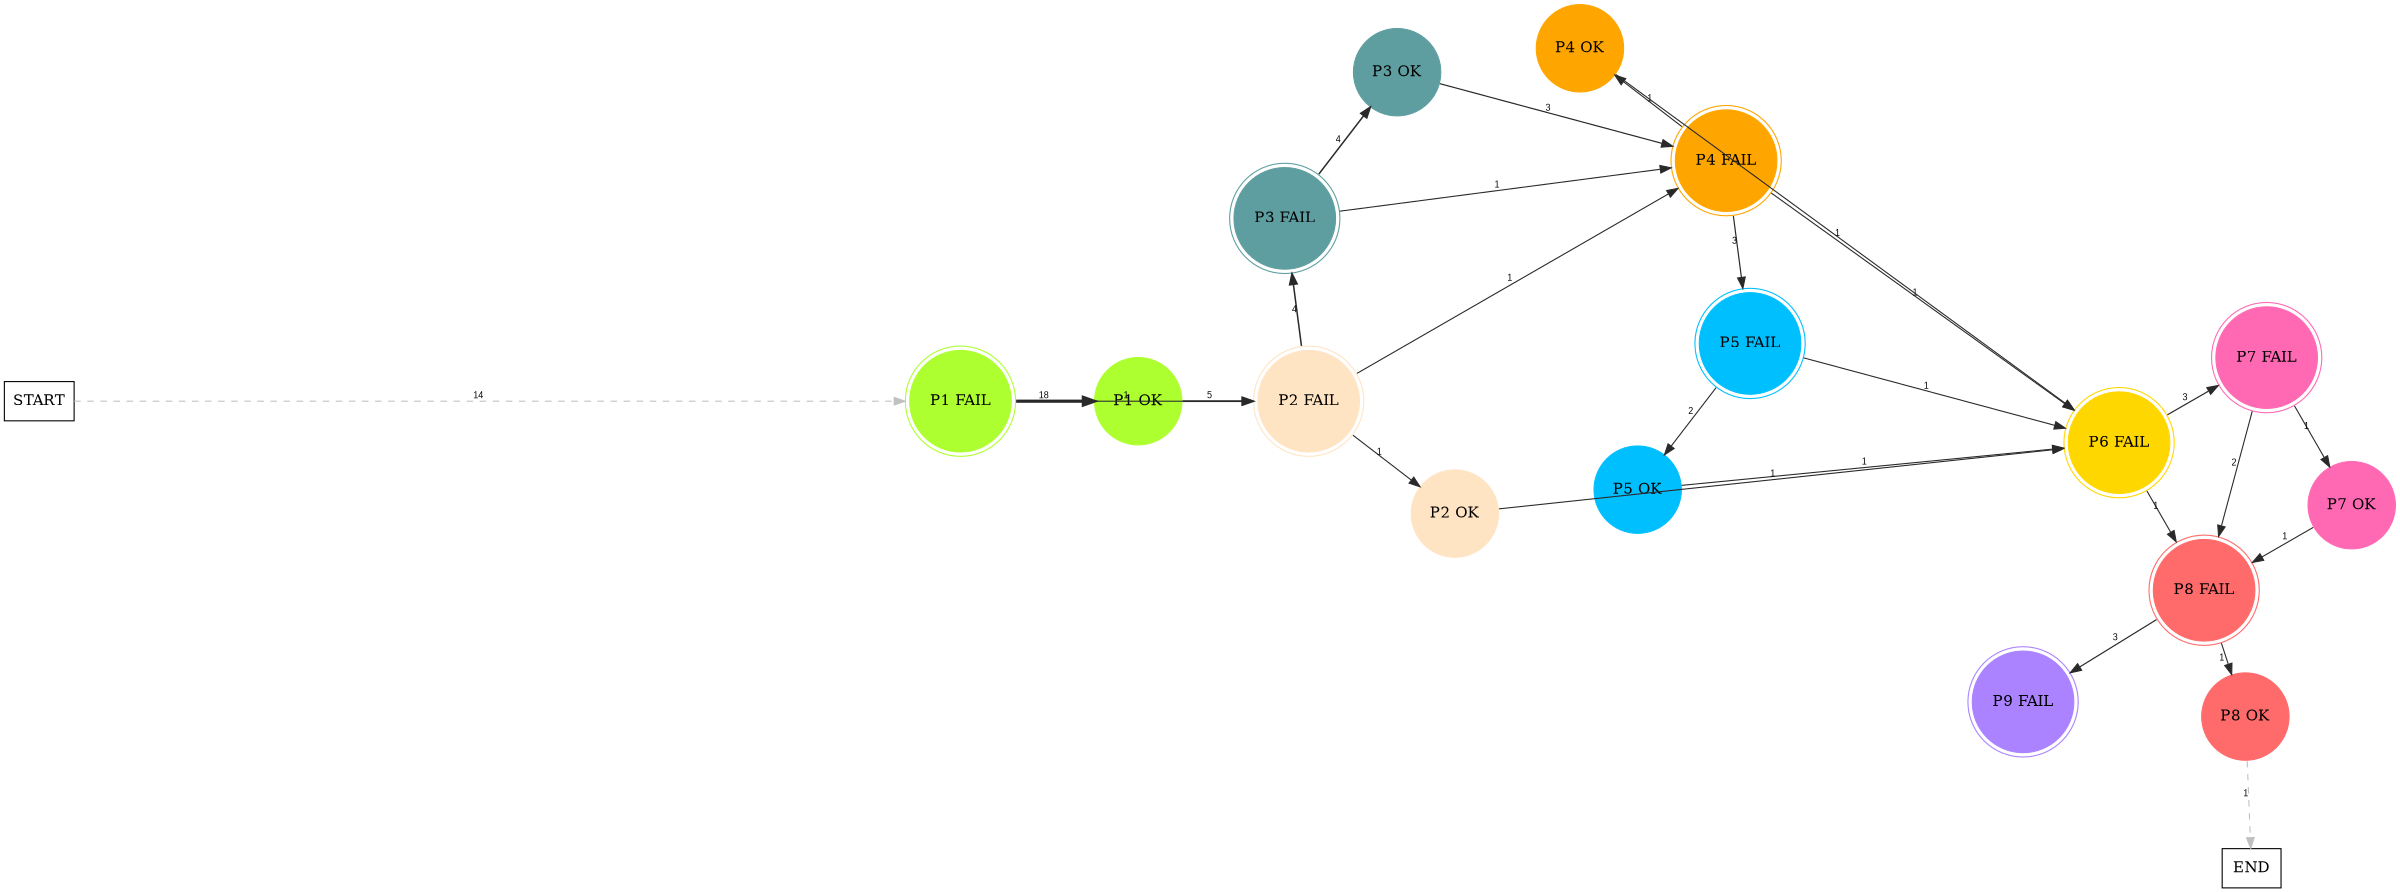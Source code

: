 digraph graphname {
	dpi = 150
	size="16,11!";
	margin = 0;
layout=circo;
"P1 FAIL" [shape=circle, color=greenyellow, peripheries=2, style=filled]"P1 OK" [shape=circle, color=greenyellow, style=filled]"P2 FAIL" [shape=circle, color=bisque, peripheries=2, style=filled]"P3 FAIL" [shape=circle, color=cadetblue, peripheries=2, style=filled]"P4 FAIL" [shape=circle, color=orange, peripheries=2, style=filled]"P3 OK" [shape=circle, color=cadetblue, style=filled]"P5 FAIL" [shape=circle, color=deepskyblue, peripheries=2, style=filled]"P6 FAIL" [shape=circle, color=gold, peripheries=2, style=filled]"P7 FAIL" [shape=circle, color=hotpink, peripheries=2, style=filled]"P8 FAIL" [shape=circle, color=indianred1, peripheries=2, style=filled]"P9 FAIL" [shape=circle, color=mediumpurple1, peripheries=2, style=filled]"P5 OK" [shape=circle, color=deepskyblue, style=filled]"P4 OK" [shape=circle, color=orange, style=filled]"P7 OK" [shape=circle, color=hotpink, style=filled]"P2 OK" [shape=circle, color=bisque, style=filled]"P8 OK" [shape=circle, color=indianred1, style=filled]"START" [shape=box, fillcolor=white, style=filled, color=black]"END" [shape=box, fillcolor=white, style=filled, color=black]"P1 FAIL" -> "P1 OK" [ color=grey16 penwidth = "2.8903717578961645"label ="18" labelfloat=false fontname="Arial" fontsize=8]
"P1 FAIL" -> "P2 FAIL" [ color=grey16 penwidth = "1"label ="1" labelfloat=false fontname="Arial" fontsize=8]
"P1 OK" -> "P2 FAIL" [ color=grey16 penwidth = "1.6094379124341003"label ="5" labelfloat=false fontname="Arial" fontsize=8]
"P2 FAIL" -> "P3 FAIL" [ color=grey16 penwidth = "1.3862943611198906"label ="4" labelfloat=false fontname="Arial" fontsize=8]
"P2 FAIL" -> "P4 FAIL" [ color=grey16 penwidth = "1"label ="1" labelfloat=false fontname="Arial" fontsize=8]
"P2 FAIL" -> "P2 OK" [ color=grey16 penwidth = "1"label ="1" labelfloat=false fontname="Arial" fontsize=8]
"P3 FAIL" -> "P4 FAIL" [ color=grey16 penwidth = "1"label ="1" labelfloat=false fontname="Arial" fontsize=8]
"P3 FAIL" -> "P3 OK" [ color=grey16 penwidth = "1.3862943611198906"label ="4" labelfloat=false fontname="Arial" fontsize=8]
"P4 FAIL" -> "P5 FAIL" [ color=grey16 penwidth = "1.0986122886681098"label ="3" labelfloat=false fontname="Arial" fontsize=8]
"P4 FAIL" -> "P6 FAIL" [ color=grey16 penwidth = "1"label ="1" labelfloat=false fontname="Arial" fontsize=8]
"P4 FAIL" -> "P4 OK" [ color=grey16 penwidth = "1"label ="1" labelfloat=false fontname="Arial" fontsize=8]
"P3 OK" -> "P4 FAIL" [ color=grey16 penwidth = "1.0986122886681098"label ="3" labelfloat=false fontname="Arial" fontsize=8]
"P5 FAIL" -> "P6 FAIL" [ color=grey16 penwidth = "1"label ="1" labelfloat=false fontname="Arial" fontsize=8]
"P5 FAIL" -> "P5 OK" [ color=grey16 penwidth = "1"label ="2" labelfloat=false fontname="Arial" fontsize=8]
"P6 FAIL" -> "P7 FAIL" [ color=grey16 penwidth = "1.0986122886681098"label ="3" labelfloat=false fontname="Arial" fontsize=8]
"P6 FAIL" -> "P8 FAIL" [ color=grey16 penwidth = "1"label ="1" labelfloat=false fontname="Arial" fontsize=8]
"P7 FAIL" -> "P8 FAIL" [ color=grey16 penwidth = "1"label ="2" labelfloat=false fontname="Arial" fontsize=8]
"P7 FAIL" -> "P7 OK" [ color=grey16 penwidth = "1"label ="1" labelfloat=false fontname="Arial" fontsize=8]
"P8 FAIL" -> "P9 FAIL" [ color=grey16 penwidth = "1.0986122886681098"label ="3" labelfloat=false fontname="Arial" fontsize=8]
"P8 FAIL" -> "P8 OK" [ color=grey16 penwidth = "1"label ="1" labelfloat=false fontname="Arial" fontsize=8]
"P5 OK" -> "P6 FAIL" [ color=grey16 penwidth = "1"label ="1" labelfloat=false fontname="Arial" fontsize=8]
"P4 OK" -> "P6 FAIL" [ color=grey16 penwidth = "1"label ="1" labelfloat=false fontname="Arial" fontsize=8]
"P7 OK" -> "P8 FAIL" [ color=grey16 penwidth = "1"label ="1" labelfloat=false fontname="Arial" fontsize=8]
"P2 OK" -> "P6 FAIL" [ color=grey16 penwidth = "1"label ="1" labelfloat=false fontname="Arial" fontsize=8]
"P8 OK" -> "END" [ style = dashed color=grey label ="1" labelfloat=false fontname="Arial" fontsize=8]
"START" -> "P1 FAIL" [ style = dashed color=grey label ="14" labelfloat=false fontname="Arial" fontsize=8]
}